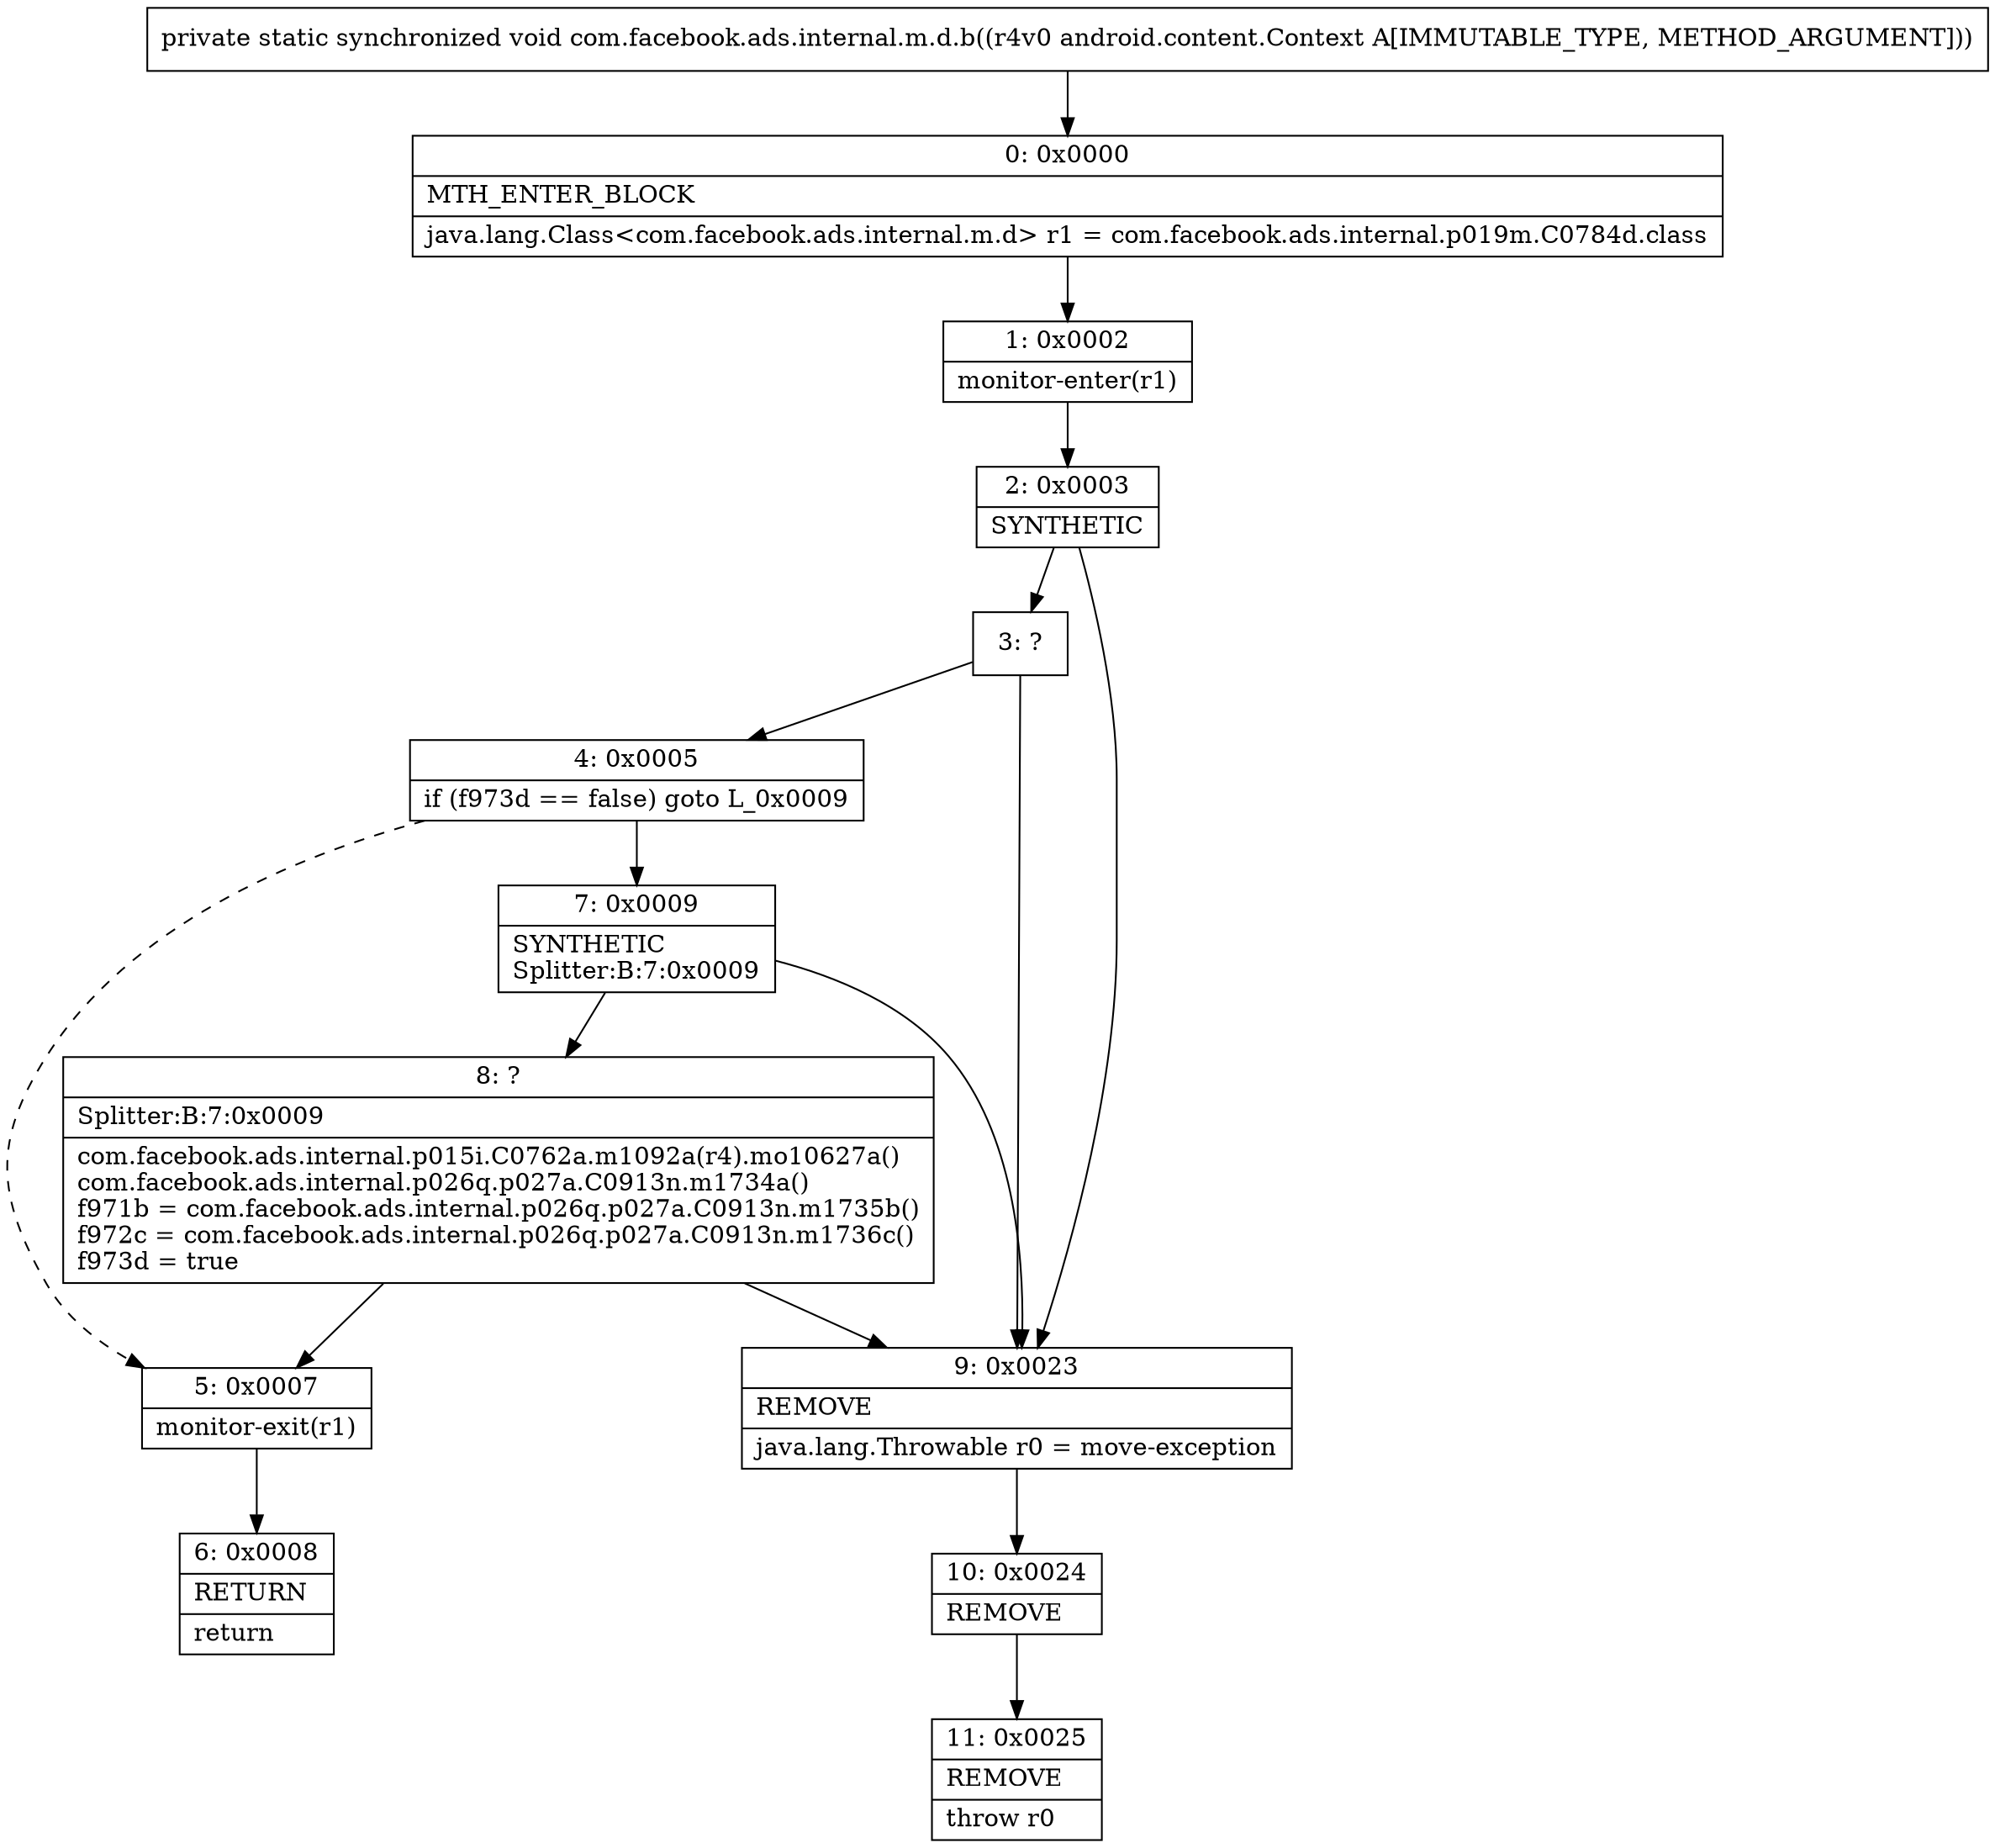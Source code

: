 digraph "CFG forcom.facebook.ads.internal.m.d.b(Landroid\/content\/Context;)V" {
Node_0 [shape=record,label="{0\:\ 0x0000|MTH_ENTER_BLOCK\l|java.lang.Class\<com.facebook.ads.internal.m.d\> r1 = com.facebook.ads.internal.p019m.C0784d.class\l}"];
Node_1 [shape=record,label="{1\:\ 0x0002|monitor\-enter(r1)\l}"];
Node_2 [shape=record,label="{2\:\ 0x0003|SYNTHETIC\l}"];
Node_3 [shape=record,label="{3\:\ ?}"];
Node_4 [shape=record,label="{4\:\ 0x0005|if (f973d == false) goto L_0x0009\l}"];
Node_5 [shape=record,label="{5\:\ 0x0007|monitor\-exit(r1)\l}"];
Node_6 [shape=record,label="{6\:\ 0x0008|RETURN\l|return\l}"];
Node_7 [shape=record,label="{7\:\ 0x0009|SYNTHETIC\lSplitter:B:7:0x0009\l}"];
Node_8 [shape=record,label="{8\:\ ?|Splitter:B:7:0x0009\l|com.facebook.ads.internal.p015i.C0762a.m1092a(r4).mo10627a()\lcom.facebook.ads.internal.p026q.p027a.C0913n.m1734a()\lf971b = com.facebook.ads.internal.p026q.p027a.C0913n.m1735b()\lf972c = com.facebook.ads.internal.p026q.p027a.C0913n.m1736c()\lf973d = true\l}"];
Node_9 [shape=record,label="{9\:\ 0x0023|REMOVE\l|java.lang.Throwable r0 = move\-exception\l}"];
Node_10 [shape=record,label="{10\:\ 0x0024|REMOVE\l}"];
Node_11 [shape=record,label="{11\:\ 0x0025|REMOVE\l|throw r0\l}"];
MethodNode[shape=record,label="{private static synchronized void com.facebook.ads.internal.m.d.b((r4v0 android.content.Context A[IMMUTABLE_TYPE, METHOD_ARGUMENT])) }"];
MethodNode -> Node_0;
Node_0 -> Node_1;
Node_1 -> Node_2;
Node_2 -> Node_3;
Node_2 -> Node_9;
Node_3 -> Node_4;
Node_3 -> Node_9;
Node_4 -> Node_5[style=dashed];
Node_4 -> Node_7;
Node_5 -> Node_6;
Node_7 -> Node_8;
Node_7 -> Node_9;
Node_8 -> Node_9;
Node_8 -> Node_5;
Node_9 -> Node_10;
Node_10 -> Node_11;
}

